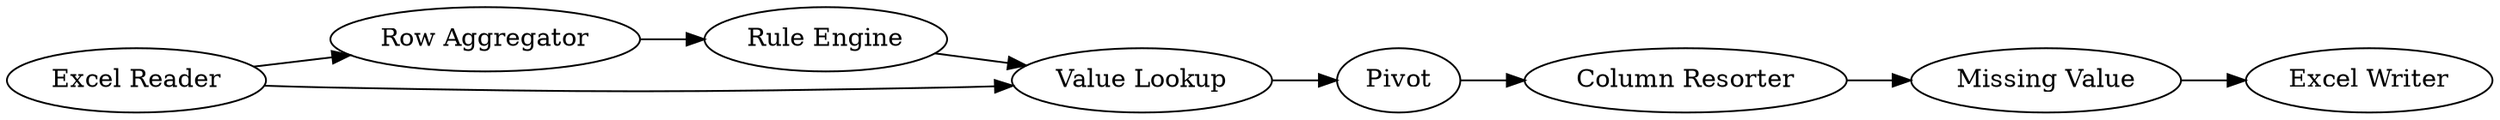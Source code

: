 digraph {
	3 [label="Excel Reader"]
	4 [label="Row Aggregator"]
	31 [label="Rule Engine"]
	41 [label=Pivot]
	43 [label="Value Lookup"]
	44 [label="Column Resorter"]
	46 [label="Excel Writer"]
	47 [label="Missing Value"]
	3 -> 4
	3 -> 43
	4 -> 31
	31 -> 43
	41 -> 44
	43 -> 41
	44 -> 47
	47 -> 46
	rankdir=LR
}
